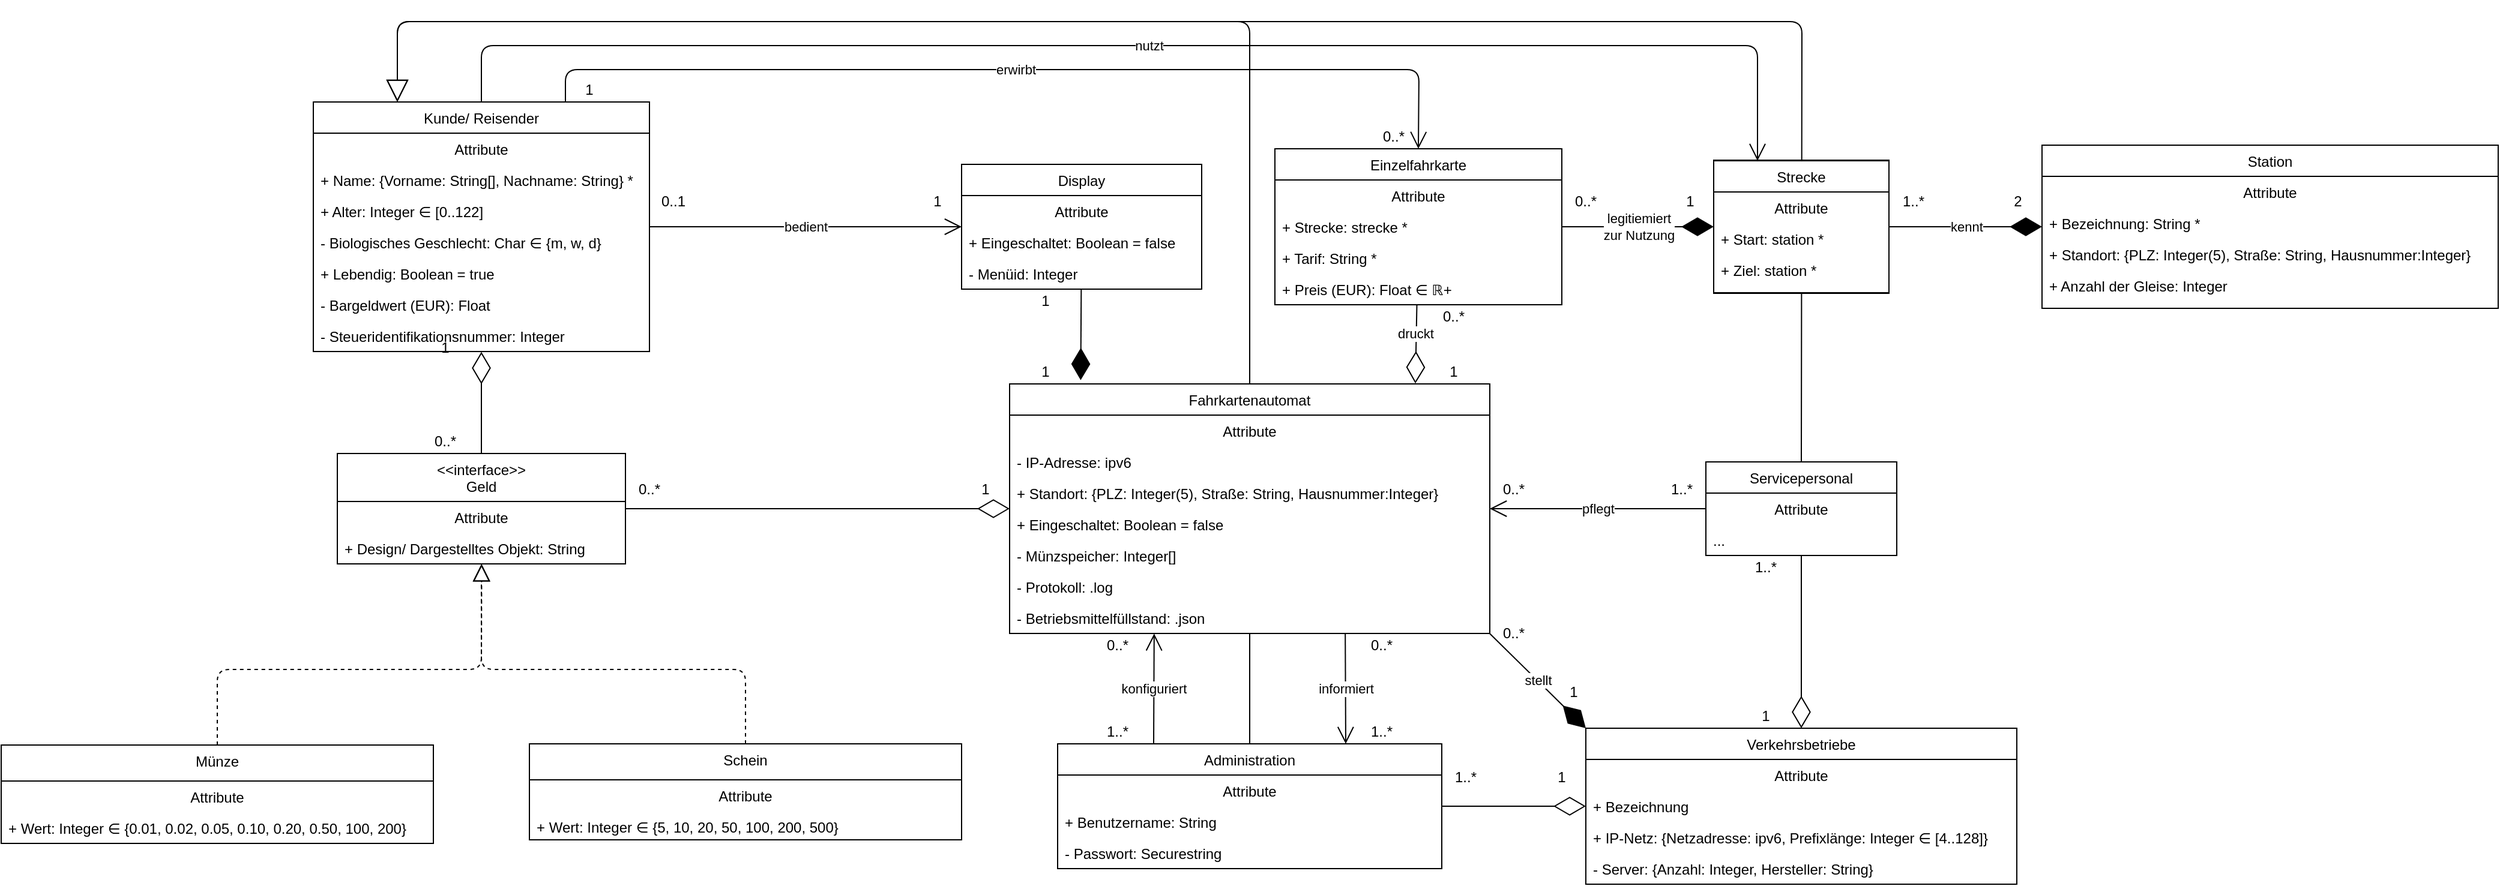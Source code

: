 <mxfile version="15.1.3" type="device"><diagram id="JU2zNdlCUxaIw9bFmVBX" name="Seite-1"><mxGraphModel dx="1278" dy="2117" grid="1" gridSize="10" guides="1" tooltips="1" connect="1" arrows="1" fold="1" page="1" pageScale="1" pageWidth="827" pageHeight="1169" math="0" shadow="0"><root><mxCell id="0"/><mxCell id="1" parent="0"/><mxCell id="YS8Us6trLAAr6zxz9LVh-79" value="" style="endArrow=block;endSize=16;endFill=0;html=1;exitX=0.5;exitY=0;exitDx=0;exitDy=0;entryX=0.25;entryY=0;entryDx=0;entryDy=0;" parent="1" source="YS8Us6trLAAr6zxz9LVh-66" target="YS8Us6trLAAr6zxz9LVh-13" edge="1"><mxGeometry width="160" relative="1" as="geometry"><mxPoint x="980" y="490" as="sourcePoint"/><mxPoint x="1140" y="490" as="targetPoint"/><Array as="points"><mxPoint x="1560" y="-20"/><mxPoint x="390" y="-20"/></Array></mxGeometry></mxCell><mxCell id="YS8Us6trLAAr6zxz9LVh-13" value="Kunde/ Reisender" style="swimlane;fontStyle=0;childLayout=stackLayout;horizontal=1;startSize=26;horizontalStack=0;resizeParent=1;resizeParentMax=0;resizeLast=0;collapsible=1;marginBottom=0;verticalAlign=top;" parent="1" vertex="1"><mxGeometry x="320" y="47" width="280" height="208" as="geometry"><mxRectangle x="40" y="40" width="70" height="26" as="alternateBounds"/></mxGeometry></mxCell><mxCell id="YS8Us6trLAAr6zxz9LVh-14" value="Attribute" style="text;strokeColor=none;fillColor=none;align=center;verticalAlign=top;spacingLeft=4;spacingRight=4;overflow=hidden;rotatable=0;points=[[0,0.5],[1,0.5]];portConstraint=eastwest;" parent="YS8Us6trLAAr6zxz9LVh-13" vertex="1"><mxGeometry y="26" width="280" height="26" as="geometry"/></mxCell><mxCell id="YS8Us6trLAAr6zxz9LVh-15" value="+ Name: {Vorname: String[], Nachname: String} *" style="text;strokeColor=none;fillColor=none;align=left;verticalAlign=top;spacingLeft=4;spacingRight=4;overflow=hidden;rotatable=0;points=[[0,0.5],[1,0.5]];portConstraint=eastwest;" parent="YS8Us6trLAAr6zxz9LVh-13" vertex="1"><mxGeometry y="52" width="280" height="26" as="geometry"/></mxCell><mxCell id="YS8Us6trLAAr6zxz9LVh-16" value="+ Alter: Integer ∈ [0..122]" style="text;strokeColor=none;fillColor=none;align=left;verticalAlign=top;spacingLeft=4;spacingRight=4;overflow=hidden;rotatable=0;points=[[0,0.5],[1,0.5]];portConstraint=eastwest;" parent="YS8Us6trLAAr6zxz9LVh-13" vertex="1"><mxGeometry y="78" width="280" height="26" as="geometry"/></mxCell><mxCell id="piJUWZmn0U6Wh7Te1TTF-1" value="- Biologisches Geschlecht: Char ∈ {m, w, d}" style="text;strokeColor=none;fillColor=none;align=left;verticalAlign=top;spacingLeft=4;spacingRight=4;overflow=hidden;rotatable=0;points=[[0,0.5],[1,0.5]];portConstraint=eastwest;" parent="YS8Us6trLAAr6zxz9LVh-13" vertex="1"><mxGeometry y="104" width="280" height="26" as="geometry"/></mxCell><mxCell id="YS8Us6trLAAr6zxz9LVh-18" value="+ Lebendig: Boolean = true" style="text;strokeColor=none;fillColor=none;align=left;verticalAlign=top;spacingLeft=4;spacingRight=4;overflow=hidden;rotatable=0;points=[[0,0.5],[1,0.5]];portConstraint=eastwest;" parent="YS8Us6trLAAr6zxz9LVh-13" vertex="1"><mxGeometry y="130" width="280" height="26" as="geometry"/></mxCell><mxCell id="YS8Us6trLAAr6zxz9LVh-17" value="- Bargeldwert (EUR): Float" style="text;strokeColor=none;fillColor=none;align=left;verticalAlign=top;spacingLeft=4;spacingRight=4;overflow=hidden;rotatable=0;points=[[0,0.5],[1,0.5]];portConstraint=eastwest;" parent="YS8Us6trLAAr6zxz9LVh-13" vertex="1"><mxGeometry y="156" width="280" height="26" as="geometry"/></mxCell><mxCell id="YS8Us6trLAAr6zxz9LVh-19" value="- Steueridentifikationsnummer: Integer" style="text;strokeColor=none;fillColor=none;align=left;verticalAlign=top;spacingLeft=4;spacingRight=4;overflow=hidden;rotatable=0;points=[[0,0.5],[1,0.5]];portConstraint=eastwest;" parent="YS8Us6trLAAr6zxz9LVh-13" vertex="1"><mxGeometry y="182" width="280" height="26" as="geometry"/></mxCell><mxCell id="YS8Us6trLAAr6zxz9LVh-20" value="&lt;&lt;interface&gt;&gt;&#10;Geld" style="swimlane;fontStyle=0;childLayout=stackLayout;horizontal=1;startSize=40;horizontalStack=0;resizeParent=1;resizeParentMax=0;resizeLast=0;collapsible=1;marginBottom=0;verticalAlign=top;" parent="1" vertex="1"><mxGeometry x="340" y="340" width="240" height="92" as="geometry"><mxRectangle x="40" y="40" width="70" height="26" as="alternateBounds"/></mxGeometry></mxCell><mxCell id="YS8Us6trLAAr6zxz9LVh-21" value="Attribute" style="text;strokeColor=none;fillColor=none;align=center;verticalAlign=top;spacingLeft=4;spacingRight=4;overflow=hidden;rotatable=0;points=[[0,0.5],[1,0.5]];portConstraint=eastwest;" parent="YS8Us6trLAAr6zxz9LVh-20" vertex="1"><mxGeometry y="40" width="240" height="26" as="geometry"/></mxCell><mxCell id="YS8Us6trLAAr6zxz9LVh-26" value="+ Design/ Dargestelltes Objekt: String" style="text;strokeColor=none;fillColor=none;align=left;verticalAlign=top;spacingLeft=4;spacingRight=4;overflow=hidden;rotatable=0;points=[[0,0.5],[1,0.5]];portConstraint=eastwest;" parent="YS8Us6trLAAr6zxz9LVh-20" vertex="1"><mxGeometry y="66" width="240" height="26" as="geometry"/></mxCell><mxCell id="YS8Us6trLAAr6zxz9LVh-27" value="Münze" style="swimlane;fontStyle=0;childLayout=stackLayout;horizontal=1;startSize=30;horizontalStack=0;resizeParent=1;resizeParentMax=0;resizeLast=0;collapsible=1;marginBottom=0;verticalAlign=top;" parent="1" vertex="1"><mxGeometry x="60" y="583" width="360" height="82" as="geometry"><mxRectangle x="40" y="40" width="70" height="26" as="alternateBounds"/></mxGeometry></mxCell><mxCell id="YS8Us6trLAAr6zxz9LVh-28" value="Attribute" style="text;strokeColor=none;fillColor=none;align=center;verticalAlign=top;spacingLeft=4;spacingRight=4;overflow=hidden;rotatable=0;points=[[0,0.5],[1,0.5]];portConstraint=eastwest;" parent="YS8Us6trLAAr6zxz9LVh-27" vertex="1"><mxGeometry y="30" width="360" height="26" as="geometry"/></mxCell><mxCell id="YS8Us6trLAAr6zxz9LVh-29" value="+ Wert: Integer ∈ {0.01, 0.02, 0.05, 0.10, 0.20, 0.50, 100, 200}" style="text;strokeColor=none;fillColor=none;align=left;verticalAlign=top;spacingLeft=4;spacingRight=4;overflow=hidden;rotatable=0;points=[[0,0.5],[1,0.5]];portConstraint=eastwest;" parent="YS8Us6trLAAr6zxz9LVh-27" vertex="1"><mxGeometry y="56" width="360" height="26" as="geometry"/></mxCell><mxCell id="YS8Us6trLAAr6zxz9LVh-31" value="Schein" style="swimlane;fontStyle=0;childLayout=stackLayout;horizontal=1;startSize=30;horizontalStack=0;resizeParent=1;resizeParentMax=0;resizeLast=0;collapsible=1;marginBottom=0;verticalAlign=top;" parent="1" vertex="1"><mxGeometry x="500" y="582" width="360" height="80" as="geometry"><mxRectangle x="40" y="40" width="70" height="26" as="alternateBounds"/></mxGeometry></mxCell><mxCell id="YS8Us6trLAAr6zxz9LVh-32" value="Attribute" style="text;strokeColor=none;fillColor=none;align=center;verticalAlign=top;spacingLeft=4;spacingRight=4;overflow=hidden;rotatable=0;points=[[0,0.5],[1,0.5]];portConstraint=eastwest;" parent="YS8Us6trLAAr6zxz9LVh-31" vertex="1"><mxGeometry y="30" width="360" height="26" as="geometry"/></mxCell><mxCell id="YS8Us6trLAAr6zxz9LVh-33" value="+ Wert: Integer ∈ {5, 10, 20, 50, 100, 200, 500}" style="text;strokeColor=none;fillColor=none;align=left;verticalAlign=top;spacingLeft=4;spacingRight=4;overflow=hidden;rotatable=0;points=[[0,0.5],[1,0.5]];portConstraint=eastwest;" parent="YS8Us6trLAAr6zxz9LVh-31" vertex="1"><mxGeometry y="56" width="360" height="24" as="geometry"/></mxCell><mxCell id="YS8Us6trLAAr6zxz9LVh-35" value="" style="endArrow=block;dashed=1;endFill=0;endSize=12;html=1;exitX=0.5;exitY=0;exitDx=0;exitDy=0;entryX=0.501;entryY=1.005;entryDx=0;entryDy=0;entryPerimeter=0;" parent="1" source="YS8Us6trLAAr6zxz9LVh-27" target="YS8Us6trLAAr6zxz9LVh-26" edge="1"><mxGeometry width="160" relative="1" as="geometry"><mxPoint x="400" y="400" as="sourcePoint"/><mxPoint x="420" y="480" as="targetPoint"/><Array as="points"><mxPoint x="240" y="520"/><mxPoint x="460" y="520"/></Array></mxGeometry></mxCell><mxCell id="YS8Us6trLAAr6zxz9LVh-36" value="" style="endArrow=block;dashed=1;endFill=0;endSize=12;html=1;exitX=0.5;exitY=0;exitDx=0;exitDy=0;entryX=0.5;entryY=1.005;entryDx=0;entryDy=0;entryPerimeter=0;" parent="1" source="YS8Us6trLAAr6zxz9LVh-31" target="YS8Us6trLAAr6zxz9LVh-26" edge="1"><mxGeometry width="160" relative="1" as="geometry"><mxPoint x="230" y="510" as="sourcePoint"/><mxPoint x="430" y="450" as="targetPoint"/><Array as="points"><mxPoint x="680" y="520"/><mxPoint x="460" y="520"/></Array></mxGeometry></mxCell><mxCell id="YS8Us6trLAAr6zxz9LVh-37" value="" style="endArrow=diamondThin;endFill=0;endSize=24;html=1;entryX=0.5;entryY=1.009;entryDx=0;entryDy=0;entryPerimeter=0;exitX=0.5;exitY=0;exitDx=0;exitDy=0;" parent="1" source="YS8Us6trLAAr6zxz9LVh-20" target="YS8Us6trLAAr6zxz9LVh-19" edge="1"><mxGeometry width="160" relative="1" as="geometry"><mxPoint x="310" y="340" as="sourcePoint"/><mxPoint x="470" y="340" as="targetPoint"/></mxGeometry></mxCell><mxCell id="YS8Us6trLAAr6zxz9LVh-48" value="Display" style="swimlane;fontStyle=0;childLayout=stackLayout;horizontal=1;startSize=26;horizontalStack=0;resizeParent=1;resizeParentMax=0;resizeLast=0;collapsible=1;marginBottom=0;verticalAlign=top;" parent="1" vertex="1"><mxGeometry x="860" y="99" width="200" height="104" as="geometry"><mxRectangle x="40" y="40" width="70" height="26" as="alternateBounds"/></mxGeometry></mxCell><mxCell id="YS8Us6trLAAr6zxz9LVh-49" value="Attribute" style="text;strokeColor=none;fillColor=none;align=center;verticalAlign=top;spacingLeft=4;spacingRight=4;overflow=hidden;rotatable=0;points=[[0,0.5],[1,0.5]];portConstraint=eastwest;" parent="YS8Us6trLAAr6zxz9LVh-48" vertex="1"><mxGeometry y="26" width="200" height="26" as="geometry"/></mxCell><mxCell id="YS8Us6trLAAr6zxz9LVh-52" value="+ Eingeschaltet: Boolean = false" style="text;strokeColor=none;fillColor=none;align=left;verticalAlign=top;spacingLeft=4;spacingRight=4;overflow=hidden;rotatable=0;points=[[0,0.5],[1,0.5]];portConstraint=eastwest;" parent="YS8Us6trLAAr6zxz9LVh-48" vertex="1"><mxGeometry y="52" width="200" height="26" as="geometry"/></mxCell><mxCell id="YS8Us6trLAAr6zxz9LVh-53" value="- Menüid: Integer" style="text;strokeColor=none;fillColor=none;align=left;verticalAlign=top;spacingLeft=4;spacingRight=4;overflow=hidden;rotatable=0;points=[[0,0.5],[1,0.5]];portConstraint=eastwest;" parent="YS8Us6trLAAr6zxz9LVh-48" vertex="1"><mxGeometry y="78" width="200" height="26" as="geometry"/></mxCell><mxCell id="YS8Us6trLAAr6zxz9LVh-58" value="" style="endArrow=diamondThin;endFill=1;endSize=24;html=1;entryX=0.148;entryY=-0.015;entryDx=0;entryDy=0;entryPerimeter=0;" parent="1" source="YS8Us6trLAAr6zxz9LVh-48" target="YS8Us6trLAAr6zxz9LVh-38" edge="1"><mxGeometry width="160" relative="1" as="geometry"><mxPoint x="720" y="360" as="sourcePoint"/><mxPoint x="951" y="282" as="targetPoint"/></mxGeometry></mxCell><mxCell id="YS8Us6trLAAr6zxz9LVh-59" value="" style="endArrow=diamondThin;endFill=0;endSize=24;html=1;" parent="1" source="YS8Us6trLAAr6zxz9LVh-20" target="YS8Us6trLAAr6zxz9LVh-38" edge="1"><mxGeometry width="160" relative="1" as="geometry"><mxPoint x="470.0" y="350" as="sourcePoint"/><mxPoint x="470.0" y="252.234" as="targetPoint"/></mxGeometry></mxCell><mxCell id="YS8Us6trLAAr6zxz9LVh-60" value="bedient" style="endArrow=open;endFill=1;endSize=12;html=1;" parent="1" source="YS8Us6trLAAr6zxz9LVh-13" target="YS8Us6trLAAr6zxz9LVh-48" edge="1"><mxGeometry width="160" relative="1" as="geometry"><mxPoint x="740" y="270" as="sourcePoint"/><mxPoint x="900" y="270" as="targetPoint"/></mxGeometry></mxCell><mxCell id="YS8Us6trLAAr6zxz9LVh-61" value="Administration" style="swimlane;fontStyle=0;childLayout=stackLayout;horizontal=1;startSize=26;horizontalStack=0;resizeParent=1;resizeParentMax=0;resizeLast=0;collapsible=1;marginBottom=0;verticalAlign=top;" parent="1" vertex="1"><mxGeometry x="940" y="582" width="320" height="104" as="geometry"><mxRectangle x="40" y="40" width="70" height="26" as="alternateBounds"/></mxGeometry></mxCell><mxCell id="YS8Us6trLAAr6zxz9LVh-62" value="Attribute" style="text;strokeColor=none;fillColor=none;align=center;verticalAlign=top;spacingLeft=4;spacingRight=4;overflow=hidden;rotatable=0;points=[[0,0.5],[1,0.5]];portConstraint=eastwest;" parent="YS8Us6trLAAr6zxz9LVh-61" vertex="1"><mxGeometry y="26" width="320" height="26" as="geometry"/></mxCell><mxCell id="YS8Us6trLAAr6zxz9LVh-64" value="+ Benutzername: String" style="text;strokeColor=none;fillColor=none;align=left;verticalAlign=top;spacingLeft=4;spacingRight=4;overflow=hidden;rotatable=0;points=[[0,0.5],[1,0.5]];portConstraint=eastwest;" parent="YS8Us6trLAAr6zxz9LVh-61" vertex="1"><mxGeometry y="52" width="320" height="26" as="geometry"/></mxCell><mxCell id="YS8Us6trLAAr6zxz9LVh-65" value="- Passwort: Securestring" style="text;strokeColor=none;fillColor=none;align=left;verticalAlign=top;spacingLeft=4;spacingRight=4;overflow=hidden;rotatable=0;points=[[0,0.5],[1,0.5]];portConstraint=eastwest;" parent="YS8Us6trLAAr6zxz9LVh-61" vertex="1"><mxGeometry y="78" width="320" height="26" as="geometry"/></mxCell><mxCell id="YS8Us6trLAAr6zxz9LVh-66" value="Servicepersonal" style="swimlane;fontStyle=0;childLayout=stackLayout;horizontal=1;startSize=26;horizontalStack=0;resizeParent=1;resizeParentMax=0;resizeLast=0;collapsible=1;marginBottom=0;verticalAlign=top;" parent="1" vertex="1"><mxGeometry x="1480" y="347" width="159" height="78" as="geometry"><mxRectangle x="40" y="40" width="70" height="26" as="alternateBounds"/></mxGeometry></mxCell><mxCell id="YS8Us6trLAAr6zxz9LVh-67" value="Attribute" style="text;strokeColor=none;fillColor=none;align=center;verticalAlign=top;spacingLeft=4;spacingRight=4;overflow=hidden;rotatable=0;points=[[0,0.5],[1,0.5]];portConstraint=eastwest;" parent="YS8Us6trLAAr6zxz9LVh-66" vertex="1"><mxGeometry y="26" width="159" height="26" as="geometry"/></mxCell><mxCell id="YS8Us6trLAAr6zxz9LVh-69" value="..." style="text;strokeColor=none;fillColor=none;align=left;verticalAlign=top;spacingLeft=4;spacingRight=4;overflow=hidden;rotatable=0;points=[[0,0.5],[1,0.5]];portConstraint=eastwest;" parent="YS8Us6trLAAr6zxz9LVh-66" vertex="1"><mxGeometry y="52" width="159" height="26" as="geometry"/></mxCell><mxCell id="YS8Us6trLAAr6zxz9LVh-70" value="Verkehrsbetriebe" style="swimlane;fontStyle=0;childLayout=stackLayout;horizontal=1;startSize=26;horizontalStack=0;resizeParent=1;resizeParentMax=0;resizeLast=0;collapsible=1;marginBottom=0;verticalAlign=top;" parent="1" vertex="1"><mxGeometry x="1380" y="569" width="359" height="130" as="geometry"><mxRectangle x="40" y="40" width="70" height="26" as="alternateBounds"/></mxGeometry></mxCell><mxCell id="YS8Us6trLAAr6zxz9LVh-71" value="Attribute" style="text;strokeColor=none;fillColor=none;align=center;verticalAlign=top;spacingLeft=4;spacingRight=4;overflow=hidden;rotatable=0;points=[[0,0.5],[1,0.5]];portConstraint=eastwest;" parent="YS8Us6trLAAr6zxz9LVh-70" vertex="1"><mxGeometry y="26" width="359" height="26" as="geometry"/></mxCell><mxCell id="YS8Us6trLAAr6zxz9LVh-73" value="+ Bezeichnung" style="text;strokeColor=none;fillColor=none;align=left;verticalAlign=top;spacingLeft=4;spacingRight=4;overflow=hidden;rotatable=0;points=[[0,0.5],[1,0.5]];portConstraint=eastwest;" parent="YS8Us6trLAAr6zxz9LVh-70" vertex="1"><mxGeometry y="52" width="359" height="26" as="geometry"/></mxCell><mxCell id="YS8Us6trLAAr6zxz9LVh-72" value="+ IP-Netz: {Netzadresse: ipv6, Prefixlänge: Integer ∈ [4..128]}" style="text;strokeColor=none;fillColor=none;align=left;verticalAlign=top;spacingLeft=4;spacingRight=4;overflow=hidden;rotatable=0;points=[[0,0.5],[1,0.5]];portConstraint=eastwest;" parent="YS8Us6trLAAr6zxz9LVh-70" vertex="1"><mxGeometry y="78" width="359" height="26" as="geometry"/></mxCell><mxCell id="YS8Us6trLAAr6zxz9LVh-81" value="- Server: {Anzahl: Integer, Hersteller: String}" style="text;strokeColor=none;fillColor=none;align=left;verticalAlign=top;spacingLeft=4;spacingRight=4;overflow=hidden;rotatable=0;points=[[0,0.5],[1,0.5]];portConstraint=eastwest;" parent="YS8Us6trLAAr6zxz9LVh-70" vertex="1"><mxGeometry y="104" width="359" height="26" as="geometry"/></mxCell><mxCell id="YS8Us6trLAAr6zxz9LVh-74" value="" style="endArrow=diamondThin;endFill=0;endSize=24;html=1;" parent="1" source="YS8Us6trLAAr6zxz9LVh-61" target="YS8Us6trLAAr6zxz9LVh-70" edge="1"><mxGeometry width="160" relative="1" as="geometry"><mxPoint x="630" y="396" as="sourcePoint"/><mxPoint x="910" y="396" as="targetPoint"/></mxGeometry></mxCell><mxCell id="YS8Us6trLAAr6zxz9LVh-75" value="" style="endArrow=diamondThin;endFill=0;endSize=24;html=1;entryX=0.5;entryY=0;entryDx=0;entryDy=0;" parent="1" source="YS8Us6trLAAr6zxz9LVh-66" target="YS8Us6trLAAr6zxz9LVh-70" edge="1"><mxGeometry width="160" relative="1" as="geometry"><mxPoint x="1270" y="644.333" as="sourcePoint"/><mxPoint x="1431" y="644.667" as="targetPoint"/></mxGeometry></mxCell><mxCell id="YS8Us6trLAAr6zxz9LVh-76" value="konfiguriert" style="endArrow=open;endFill=1;endSize=12;html=1;exitX=0.25;exitY=0;exitDx=0;exitDy=0;entryX=0.301;entryY=1.006;entryDx=0;entryDy=0;entryPerimeter=0;" parent="1" source="YS8Us6trLAAr6zxz9LVh-61" target="YS8Us6trLAAr6zxz9LVh-43" edge="1"><mxGeometry width="160" relative="1" as="geometry"><mxPoint x="630" y="161" as="sourcePoint"/><mxPoint x="950" y="161" as="targetPoint"/></mxGeometry></mxCell><mxCell id="YS8Us6trLAAr6zxz9LVh-77" value="informiert" style="endArrow=open;endFill=1;endSize=12;html=1;entryX=0.75;entryY=0;entryDx=0;entryDy=0;exitX=0.699;exitY=1.006;exitDx=0;exitDy=0;exitPerimeter=0;" parent="1" source="YS8Us6trLAAr6zxz9LVh-43" target="YS8Us6trLAAr6zxz9LVh-61" edge="1"><mxGeometry width="160" relative="1" as="geometry"><mxPoint x="1160" y="530" as="sourcePoint"/><mxPoint x="1030.4" y="474.156" as="targetPoint"/></mxGeometry></mxCell><mxCell id="YS8Us6trLAAr6zxz9LVh-78" value="pflegt" style="endArrow=open;endFill=1;endSize=12;html=1;" parent="1" source="YS8Us6trLAAr6zxz9LVh-66" target="YS8Us6trLAAr6zxz9LVh-38" edge="1"><mxGeometry width="160" relative="1" as="geometry"><mxPoint x="1189.6" y="474.156" as="sourcePoint"/><mxPoint x="1190" y="592" as="targetPoint"/></mxGeometry></mxCell><mxCell id="YS8Us6trLAAr6zxz9LVh-80" value="" style="endArrow=block;endSize=16;endFill=0;html=1;exitX=0.5;exitY=0;exitDx=0;exitDy=0;entryX=0.25;entryY=0;entryDx=0;entryDy=0;" parent="1" source="YS8Us6trLAAr6zxz9LVh-61" target="YS8Us6trLAAr6zxz9LVh-13" edge="1"><mxGeometry width="160" relative="1" as="geometry"><mxPoint x="1150" y="750" as="sourcePoint"/><mxPoint x="470" y="70" as="targetPoint"/><Array as="points"><mxPoint x="1100" y="-20"/><mxPoint x="390" y="-20"/></Array></mxGeometry></mxCell><mxCell id="YS8Us6trLAAr6zxz9LVh-84" value="0..1" style="text;html=1;strokeColor=none;fillColor=none;align=center;verticalAlign=middle;whiteSpace=wrap;rounded=0;" parent="1" vertex="1"><mxGeometry x="600" y="120" width="40" height="20" as="geometry"/></mxCell><mxCell id="YS8Us6trLAAr6zxz9LVh-85" value="1" style="text;html=1;strokeColor=none;fillColor=none;align=center;verticalAlign=middle;whiteSpace=wrap;rounded=0;" parent="1" vertex="1"><mxGeometry x="820" y="120" width="40" height="20" as="geometry"/></mxCell><mxCell id="YS8Us6trLAAr6zxz9LVh-86" value="1" style="text;html=1;strokeColor=none;fillColor=none;align=center;verticalAlign=middle;whiteSpace=wrap;rounded=0;" parent="1" vertex="1"><mxGeometry x="910" y="262" width="40" height="20" as="geometry"/></mxCell><mxCell id="YS8Us6trLAAr6zxz9LVh-87" value="1" style="text;html=1;strokeColor=none;fillColor=none;align=center;verticalAlign=middle;whiteSpace=wrap;rounded=0;" parent="1" vertex="1"><mxGeometry x="910" y="203" width="40" height="20" as="geometry"/></mxCell><mxCell id="YS8Us6trLAAr6zxz9LVh-88" value="1" style="text;html=1;strokeColor=none;fillColor=none;align=center;verticalAlign=middle;whiteSpace=wrap;rounded=0;" parent="1" vertex="1"><mxGeometry x="410" y="242" width="40" height="20" as="geometry"/></mxCell><mxCell id="YS8Us6trLAAr6zxz9LVh-89" value="0..*" style="text;html=1;strokeColor=none;fillColor=none;align=center;verticalAlign=middle;whiteSpace=wrap;rounded=0;" parent="1" vertex="1"><mxGeometry x="410" y="320" width="40" height="20" as="geometry"/></mxCell><mxCell id="YS8Us6trLAAr6zxz9LVh-90" value="0..*" style="text;html=1;strokeColor=none;fillColor=none;align=center;verticalAlign=middle;whiteSpace=wrap;rounded=0;" parent="1" vertex="1"><mxGeometry x="580" y="360" width="40" height="20" as="geometry"/></mxCell><mxCell id="YS8Us6trLAAr6zxz9LVh-91" value="1" style="text;html=1;strokeColor=none;fillColor=none;align=center;verticalAlign=middle;whiteSpace=wrap;rounded=0;" parent="1" vertex="1"><mxGeometry x="860" y="360" width="40" height="20" as="geometry"/></mxCell><mxCell id="YS8Us6trLAAr6zxz9LVh-92" value="0..*" style="text;html=1;strokeColor=none;fillColor=none;align=center;verticalAlign=middle;whiteSpace=wrap;rounded=0;" parent="1" vertex="1"><mxGeometry x="970" y="490" width="40" height="20" as="geometry"/></mxCell><mxCell id="YS8Us6trLAAr6zxz9LVh-94" value="1..*" style="text;html=1;strokeColor=none;fillColor=none;align=center;verticalAlign=middle;whiteSpace=wrap;rounded=0;" parent="1" vertex="1"><mxGeometry x="970" y="562" width="40" height="20" as="geometry"/></mxCell><mxCell id="YS8Us6trLAAr6zxz9LVh-95" value="0..*" style="text;html=1;strokeColor=none;fillColor=none;align=center;verticalAlign=middle;whiteSpace=wrap;rounded=0;" parent="1" vertex="1"><mxGeometry x="1190" y="490" width="40" height="20" as="geometry"/></mxCell><mxCell id="YS8Us6trLAAr6zxz9LVh-96" value="1..*" style="text;html=1;strokeColor=none;fillColor=none;align=center;verticalAlign=middle;whiteSpace=wrap;rounded=0;" parent="1" vertex="1"><mxGeometry x="1190" y="562" width="40" height="20" as="geometry"/></mxCell><mxCell id="YS8Us6trLAAr6zxz9LVh-98" value="0..*" style="text;html=1;strokeColor=none;fillColor=none;align=center;verticalAlign=middle;whiteSpace=wrap;rounded=0;" parent="1" vertex="1"><mxGeometry x="1300" y="360" width="40" height="20" as="geometry"/></mxCell><mxCell id="YS8Us6trLAAr6zxz9LVh-99" value="1..*" style="text;html=1;strokeColor=none;fillColor=none;align=center;verticalAlign=middle;whiteSpace=wrap;rounded=0;" parent="1" vertex="1"><mxGeometry x="1440" y="360" width="40" height="20" as="geometry"/></mxCell><mxCell id="YS8Us6trLAAr6zxz9LVh-100" value="1" style="text;html=1;strokeColor=none;fillColor=none;align=center;verticalAlign=middle;whiteSpace=wrap;rounded=0;" parent="1" vertex="1"><mxGeometry x="1340" y="600" width="40" height="20" as="geometry"/></mxCell><mxCell id="YS8Us6trLAAr6zxz9LVh-101" value="1..*" style="text;html=1;strokeColor=none;fillColor=none;align=center;verticalAlign=middle;whiteSpace=wrap;rounded=0;" parent="1" vertex="1"><mxGeometry x="1260" y="600" width="40" height="20" as="geometry"/></mxCell><mxCell id="YS8Us6trLAAr6zxz9LVh-102" value="1..*" style="text;html=1;strokeColor=none;fillColor=none;align=center;verticalAlign=middle;whiteSpace=wrap;rounded=0;" parent="1" vertex="1"><mxGeometry x="1510" y="425" width="40" height="20" as="geometry"/></mxCell><mxCell id="YS8Us6trLAAr6zxz9LVh-103" value="1" style="text;html=1;strokeColor=none;fillColor=none;align=center;verticalAlign=middle;whiteSpace=wrap;rounded=0;" parent="1" vertex="1"><mxGeometry x="1510" y="549" width="40" height="20" as="geometry"/></mxCell><mxCell id="YS8Us6trLAAr6zxz9LVh-105" value="stellt" style="endArrow=diamondThin;endFill=1;endSize=24;html=1;entryX=0;entryY=0;entryDx=0;entryDy=0;exitX=1;exitY=1.004;exitDx=0;exitDy=0;exitPerimeter=0;" parent="1" source="YS8Us6trLAAr6zxz9LVh-43" target="YS8Us6trLAAr6zxz9LVh-70" edge="1"><mxGeometry width="160" relative="1" as="geometry"><mxPoint x="1330" y="540" as="sourcePoint"/><mxPoint x="1490" y="540" as="targetPoint"/></mxGeometry></mxCell><mxCell id="YS8Us6trLAAr6zxz9LVh-106" value="1" style="text;html=1;strokeColor=none;fillColor=none;align=center;verticalAlign=middle;whiteSpace=wrap;rounded=0;" parent="1" vertex="1"><mxGeometry x="1350" y="529" width="40" height="20" as="geometry"/></mxCell><mxCell id="YS8Us6trLAAr6zxz9LVh-107" value="0..*" style="text;html=1;strokeColor=none;fillColor=none;align=center;verticalAlign=middle;whiteSpace=wrap;rounded=0;" parent="1" vertex="1"><mxGeometry x="1300" y="480" width="40" height="20" as="geometry"/></mxCell><mxCell id="YS8Us6trLAAr6zxz9LVh-108" value="Einzelfahrkarte" style="swimlane;fontStyle=0;childLayout=stackLayout;horizontal=1;startSize=26;horizontalStack=0;resizeParent=1;resizeParentMax=0;resizeLast=0;collapsible=1;marginBottom=0;verticalAlign=top;" parent="1" vertex="1"><mxGeometry x="1121" y="86" width="239" height="130" as="geometry"><mxRectangle x="40" y="40" width="70" height="26" as="alternateBounds"/></mxGeometry></mxCell><mxCell id="YS8Us6trLAAr6zxz9LVh-109" value="Attribute" style="text;strokeColor=none;fillColor=none;align=center;verticalAlign=top;spacingLeft=4;spacingRight=4;overflow=hidden;rotatable=0;points=[[0,0.5],[1,0.5]];portConstraint=eastwest;" parent="YS8Us6trLAAr6zxz9LVh-108" vertex="1"><mxGeometry y="26" width="239" height="26" as="geometry"/></mxCell><mxCell id="YS8Us6trLAAr6zxz9LVh-110" value="+ Strecke: strecke *" style="text;strokeColor=none;fillColor=none;align=left;verticalAlign=top;spacingLeft=4;spacingRight=4;overflow=hidden;rotatable=0;points=[[0,0.5],[1,0.5]];portConstraint=eastwest;" parent="YS8Us6trLAAr6zxz9LVh-108" vertex="1"><mxGeometry y="52" width="239" height="26" as="geometry"/></mxCell><mxCell id="YS8Us6trLAAr6zxz9LVh-111" value="+ Tarif: String *" style="text;strokeColor=none;fillColor=none;align=left;verticalAlign=top;spacingLeft=4;spacingRight=4;overflow=hidden;rotatable=0;points=[[0,0.5],[1,0.5]];portConstraint=eastwest;" parent="YS8Us6trLAAr6zxz9LVh-108" vertex="1"><mxGeometry y="78" width="239" height="26" as="geometry"/></mxCell><mxCell id="YS8Us6trLAAr6zxz9LVh-112" value="+ Preis (EUR): Float ∈ ℝ+" style="text;strokeColor=none;fillColor=none;align=left;verticalAlign=top;spacingLeft=4;spacingRight=4;overflow=hidden;rotatable=0;points=[[0,0.5],[1,0.5]];portConstraint=eastwest;" parent="YS8Us6trLAAr6zxz9LVh-108" vertex="1"><mxGeometry y="104" width="239" height="26" as="geometry"/></mxCell><mxCell id="YS8Us6trLAAr6zxz9LVh-115" value="druckt" style="endArrow=diamondThin;endFill=0;endSize=24;html=1;entryX=0.845;entryY=-0.002;entryDx=0;entryDy=0;entryPerimeter=0;" parent="1" source="YS8Us6trLAAr6zxz9LVh-108" target="YS8Us6trLAAr6zxz9LVh-38" edge="1"><mxGeometry x="-0.268" y="-1" width="160" relative="1" as="geometry"><mxPoint x="590.0" y="396" as="sourcePoint"/><mxPoint x="910" y="396" as="targetPoint"/><mxPoint as="offset"/></mxGeometry></mxCell><mxCell id="YS8Us6trLAAr6zxz9LVh-116" value="0..*" style="text;html=1;strokeColor=none;fillColor=none;align=center;verticalAlign=middle;whiteSpace=wrap;rounded=0;" parent="1" vertex="1"><mxGeometry x="1250" y="216" width="40" height="20" as="geometry"/></mxCell><mxCell id="YS8Us6trLAAr6zxz9LVh-117" value="1" style="text;html=1;strokeColor=none;fillColor=none;align=center;verticalAlign=middle;whiteSpace=wrap;rounded=0;" parent="1" vertex="1"><mxGeometry x="1250" y="262" width="40" height="20" as="geometry"/></mxCell><mxCell id="YS8Us6trLAAr6zxz9LVh-124" value="" style="rounded=0;whiteSpace=wrap;html=1;align=center;verticalAlign=top;" parent="1" vertex="1"><mxGeometry x="1486.5" y="95.5" width="146" height="111" as="geometry"/></mxCell><mxCell id="YS8Us6trLAAr6zxz9LVh-118" value="Strecke" style="swimlane;fontStyle=0;childLayout=stackLayout;horizontal=1;startSize=26;horizontalStack=0;resizeParent=1;resizeParentMax=0;resizeLast=0;collapsible=1;marginBottom=0;verticalAlign=top;" parent="1" vertex="1"><mxGeometry x="1486.5" y="96" width="146" height="110" as="geometry"><mxRectangle x="40" y="40" width="70" height="26" as="alternateBounds"/></mxGeometry></mxCell><mxCell id="YS8Us6trLAAr6zxz9LVh-119" value="Attribute" style="text;strokeColor=none;fillColor=none;align=center;verticalAlign=top;spacingLeft=4;spacingRight=4;overflow=hidden;rotatable=0;points=[[0,0.5],[1,0.5]];portConstraint=eastwest;" parent="YS8Us6trLAAr6zxz9LVh-118" vertex="1"><mxGeometry y="26" width="146" height="26" as="geometry"/></mxCell><mxCell id="YS8Us6trLAAr6zxz9LVh-120" value="+ Start: station *" style="text;strokeColor=none;fillColor=none;align=left;verticalAlign=top;spacingLeft=4;spacingRight=4;overflow=hidden;rotatable=0;points=[[0,0.5],[1,0.5]];portConstraint=eastwest;" parent="YS8Us6trLAAr6zxz9LVh-118" vertex="1"><mxGeometry y="52" width="146" height="26" as="geometry"/></mxCell><mxCell id="YS8Us6trLAAr6zxz9LVh-123" value="+ Ziel: station *" style="text;strokeColor=none;fillColor=none;align=left;verticalAlign=top;spacingLeft=4;spacingRight=4;overflow=hidden;rotatable=0;points=[[0,0.5],[1,0.5]];portConstraint=eastwest;" parent="YS8Us6trLAAr6zxz9LVh-118" vertex="1"><mxGeometry y="78" width="146" height="32" as="geometry"/></mxCell><mxCell id="YS8Us6trLAAr6zxz9LVh-125" value="legitiemiert&lt;br&gt;zur Nutzung" style="endArrow=diamondThin;endFill=1;endSize=24;html=1;" parent="1" source="YS8Us6trLAAr6zxz9LVh-108" target="YS8Us6trLAAr6zxz9LVh-118" edge="1"><mxGeometry width="160" relative="1" as="geometry"><mxPoint x="969.675" y="213" as="sourcePoint"/><mxPoint x="969.2" y="288.88" as="targetPoint"/></mxGeometry></mxCell><mxCell id="YS8Us6trLAAr6zxz9LVh-126" value="0..*" style="text;html=1;strokeColor=none;fillColor=none;align=center;verticalAlign=middle;whiteSpace=wrap;rounded=0;" parent="1" vertex="1"><mxGeometry x="1360" y="120" width="40" height="20" as="geometry"/></mxCell><mxCell id="YS8Us6trLAAr6zxz9LVh-127" value="1" style="text;html=1;strokeColor=none;fillColor=none;align=center;verticalAlign=middle;whiteSpace=wrap;rounded=0;" parent="1" vertex="1"><mxGeometry x="1446.5" y="120" width="40" height="20" as="geometry"/></mxCell><mxCell id="YS8Us6trLAAr6zxz9LVh-128" value="" style="rounded=0;whiteSpace=wrap;html=1;align=center;verticalAlign=top;" parent="1" vertex="1"><mxGeometry x="900" y="282" width="400" height="208" as="geometry"/></mxCell><mxCell id="YS8Us6trLAAr6zxz9LVh-38" value="Fahrkartenautomat" style="swimlane;fontStyle=0;childLayout=stackLayout;horizontal=1;startSize=26;horizontalStack=0;resizeParent=1;resizeParentMax=0;resizeLast=0;collapsible=1;marginBottom=0;verticalAlign=top;" parent="1" vertex="1"><mxGeometry x="900" y="282" width="400" height="208" as="geometry"><mxRectangle x="40" y="40" width="70" height="26" as="alternateBounds"/></mxGeometry></mxCell><mxCell id="YS8Us6trLAAr6zxz9LVh-39" value="Attribute" style="text;strokeColor=none;fillColor=none;align=center;verticalAlign=top;spacingLeft=4;spacingRight=4;overflow=hidden;rotatable=0;points=[[0,0.5],[1,0.5]];portConstraint=eastwest;" parent="YS8Us6trLAAr6zxz9LVh-38" vertex="1"><mxGeometry y="26" width="400" height="26" as="geometry"/></mxCell><mxCell id="YS8Us6trLAAr6zxz9LVh-40" value="- IP-Adresse: ipv6" style="text;strokeColor=none;fillColor=none;align=left;verticalAlign=top;spacingLeft=4;spacingRight=4;overflow=hidden;rotatable=0;points=[[0,0.5],[1,0.5]];portConstraint=eastwest;" parent="YS8Us6trLAAr6zxz9LVh-38" vertex="1"><mxGeometry y="52" width="400" height="26" as="geometry"/></mxCell><mxCell id="YS8Us6trLAAr6zxz9LVh-41" value="+ Standort: {PLZ: Integer(5), Straße: String, Hausnummer:Integer}" style="text;strokeColor=none;fillColor=none;align=left;verticalAlign=top;spacingLeft=4;spacingRight=4;overflow=hidden;rotatable=0;points=[[0,0.5],[1,0.5]];portConstraint=eastwest;" parent="YS8Us6trLAAr6zxz9LVh-38" vertex="1"><mxGeometry y="78" width="400" height="26" as="geometry"/></mxCell><mxCell id="YS8Us6trLAAr6zxz9LVh-42" value="+ Eingeschaltet: Boolean = false" style="text;strokeColor=none;fillColor=none;align=left;verticalAlign=top;spacingLeft=4;spacingRight=4;overflow=hidden;rotatable=0;points=[[0,0.5],[1,0.5]];portConstraint=eastwest;" parent="YS8Us6trLAAr6zxz9LVh-38" vertex="1"><mxGeometry y="104" width="400" height="26" as="geometry"/></mxCell><mxCell id="YS8Us6trLAAr6zxz9LVh-82" value="- Münzspeicher: Integer[]" style="text;strokeColor=none;fillColor=none;align=left;verticalAlign=top;spacingLeft=4;spacingRight=4;overflow=hidden;rotatable=0;points=[[0,0.5],[1,0.5]];portConstraint=eastwest;" parent="YS8Us6trLAAr6zxz9LVh-38" vertex="1"><mxGeometry y="130" width="400" height="26" as="geometry"/></mxCell><mxCell id="YS8Us6trLAAr6zxz9LVh-83" value="- Protokoll: .log" style="text;strokeColor=none;fillColor=none;align=left;verticalAlign=top;spacingLeft=4;spacingRight=4;overflow=hidden;rotatable=0;points=[[0,0.5],[1,0.5]];portConstraint=eastwest;" parent="YS8Us6trLAAr6zxz9LVh-38" vertex="1"><mxGeometry y="156" width="400" height="26" as="geometry"/></mxCell><mxCell id="YS8Us6trLAAr6zxz9LVh-43" value="- Betriebsmittelfüllstand: .json" style="text;strokeColor=none;fillColor=none;align=left;verticalAlign=top;spacingLeft=4;spacingRight=4;overflow=hidden;rotatable=0;points=[[0,0.5],[1,0.5]];portConstraint=eastwest;" parent="YS8Us6trLAAr6zxz9LVh-38" vertex="1"><mxGeometry y="182" width="400" height="26" as="geometry"/></mxCell><mxCell id="YS8Us6trLAAr6zxz9LVh-129" value="Station" style="swimlane;fontStyle=0;childLayout=stackLayout;horizontal=1;startSize=26;horizontalStack=0;resizeParent=1;resizeParentMax=0;resizeLast=0;collapsible=1;marginBottom=0;verticalAlign=top;" parent="1" vertex="1"><mxGeometry x="1760" y="83" width="380" height="136" as="geometry"><mxRectangle x="40" y="40" width="70" height="26" as="alternateBounds"/></mxGeometry></mxCell><mxCell id="YS8Us6trLAAr6zxz9LVh-130" value="Attribute" style="text;strokeColor=none;fillColor=none;align=center;verticalAlign=top;spacingLeft=4;spacingRight=4;overflow=hidden;rotatable=0;points=[[0,0.5],[1,0.5]];portConstraint=eastwest;" parent="YS8Us6trLAAr6zxz9LVh-129" vertex="1"><mxGeometry y="26" width="380" height="26" as="geometry"/></mxCell><mxCell id="YS8Us6trLAAr6zxz9LVh-131" value="+ Bezeichnung: String *" style="text;strokeColor=none;fillColor=none;align=left;verticalAlign=top;spacingLeft=4;spacingRight=4;overflow=hidden;rotatable=0;points=[[0,0.5],[1,0.5]];portConstraint=eastwest;" parent="YS8Us6trLAAr6zxz9LVh-129" vertex="1"><mxGeometry y="52" width="380" height="26" as="geometry"/></mxCell><mxCell id="YS8Us6trLAAr6zxz9LVh-133" value="+ Standort: {PLZ: Integer(5), Straße: String, Hausnummer:Integer}" style="text;strokeColor=none;fillColor=none;align=left;verticalAlign=top;spacingLeft=4;spacingRight=4;overflow=hidden;rotatable=0;points=[[0,0.5],[1,0.5]];portConstraint=eastwest;" parent="YS8Us6trLAAr6zxz9LVh-129" vertex="1"><mxGeometry y="78" width="380" height="26" as="geometry"/></mxCell><mxCell id="YS8Us6trLAAr6zxz9LVh-132" value="+ Anzahl der Gleise: Integer" style="text;strokeColor=none;fillColor=none;align=left;verticalAlign=top;spacingLeft=4;spacingRight=4;overflow=hidden;rotatable=0;points=[[0,0.5],[1,0.5]];portConstraint=eastwest;" parent="YS8Us6trLAAr6zxz9LVh-129" vertex="1"><mxGeometry y="104" width="380" height="32" as="geometry"/></mxCell><mxCell id="YS8Us6trLAAr6zxz9LVh-134" value="kennt" style="endArrow=diamondThin;endFill=1;endSize=24;html=1;" parent="1" source="YS8Us6trLAAr6zxz9LVh-118" target="YS8Us6trLAAr6zxz9LVh-129" edge="1"><mxGeometry width="160" relative="1" as="geometry"><mxPoint x="1370" y="161" as="sourcePoint"/><mxPoint x="1496.5" y="161" as="targetPoint"/></mxGeometry></mxCell><mxCell id="YS8Us6trLAAr6zxz9LVh-135" value="1..*" style="text;html=1;strokeColor=none;fillColor=none;align=center;verticalAlign=middle;whiteSpace=wrap;rounded=0;" parent="1" vertex="1"><mxGeometry x="1632.5" y="120" width="40" height="20" as="geometry"/></mxCell><mxCell id="YS8Us6trLAAr6zxz9LVh-136" value="2" style="text;html=1;strokeColor=none;fillColor=none;align=center;verticalAlign=middle;whiteSpace=wrap;rounded=0;" parent="1" vertex="1"><mxGeometry x="1720" y="120" width="40" height="20" as="geometry"/></mxCell><mxCell id="YS8Us6trLAAr6zxz9LVh-137" value="erwirbt" style="endArrow=open;endFill=1;endSize=12;html=1;exitX=0.75;exitY=0;exitDx=0;exitDy=0;entryX=0.5;entryY=0;entryDx=0;entryDy=0;" parent="1" source="YS8Us6trLAAr6zxz9LVh-13" target="YS8Us6trLAAr6zxz9LVh-108" edge="1"><mxGeometry width="160" relative="1" as="geometry"><mxPoint x="610" y="161" as="sourcePoint"/><mxPoint x="870" y="161" as="targetPoint"/><Array as="points"><mxPoint x="530" y="20"/><mxPoint x="1241" y="20"/></Array></mxGeometry></mxCell><mxCell id="oHpgsCJ8VH9hLYITnEhr-1" value="1" style="text;html=1;strokeColor=none;fillColor=none;align=center;verticalAlign=middle;whiteSpace=wrap;rounded=0;" parent="1" vertex="1"><mxGeometry x="530" y="27" width="40" height="20" as="geometry"/></mxCell><mxCell id="oHpgsCJ8VH9hLYITnEhr-2" value="0..*" style="text;html=1;strokeColor=none;fillColor=none;align=center;verticalAlign=middle;whiteSpace=wrap;rounded=0;" parent="1" vertex="1"><mxGeometry x="1200" y="66" width="40" height="20" as="geometry"/></mxCell><mxCell id="SfTxr3ohVv79RrTufG8J-1" value="nutzt" style="endArrow=open;endFill=1;endSize=12;html=1;exitX=0.5;exitY=0;exitDx=0;exitDy=0;entryX=0.25;entryY=0;entryDx=0;entryDy=0;" parent="1" source="YS8Us6trLAAr6zxz9LVh-13" target="YS8Us6trLAAr6zxz9LVh-118" edge="1"><mxGeometry width="160" relative="1" as="geometry"><mxPoint x="540.0" y="70.0" as="sourcePoint"/><mxPoint x="1250.5" y="96" as="targetPoint"/><Array as="points"><mxPoint x="460"/><mxPoint x="1523"/></Array></mxGeometry></mxCell></root></mxGraphModel></diagram></mxfile>
